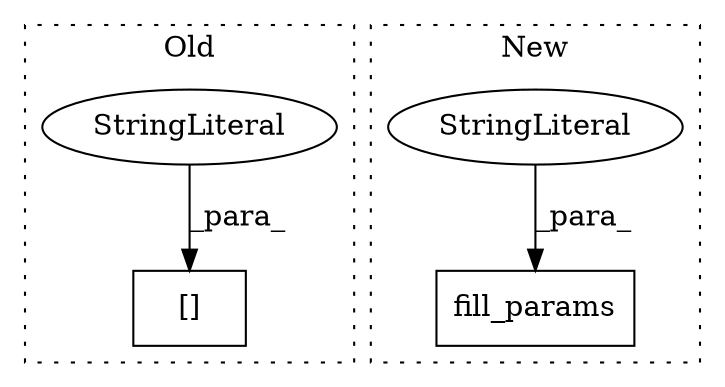digraph G {
subgraph cluster0 {
1 [label="[]" a="2" s="6493,6510" l="5,1" shape="box"];
3 [label="StringLiteral" a="45" s="6498" l="12" shape="ellipse"];
label = "Old";
style="dotted";
}
subgraph cluster1 {
2 [label="fill_params" a="32" s="5914,5939" l="12,1" shape="box"];
4 [label="StringLiteral" a="45" s="5926" l="6" shape="ellipse"];
label = "New";
style="dotted";
}
3 -> 1 [label="_para_"];
4 -> 2 [label="_para_"];
}